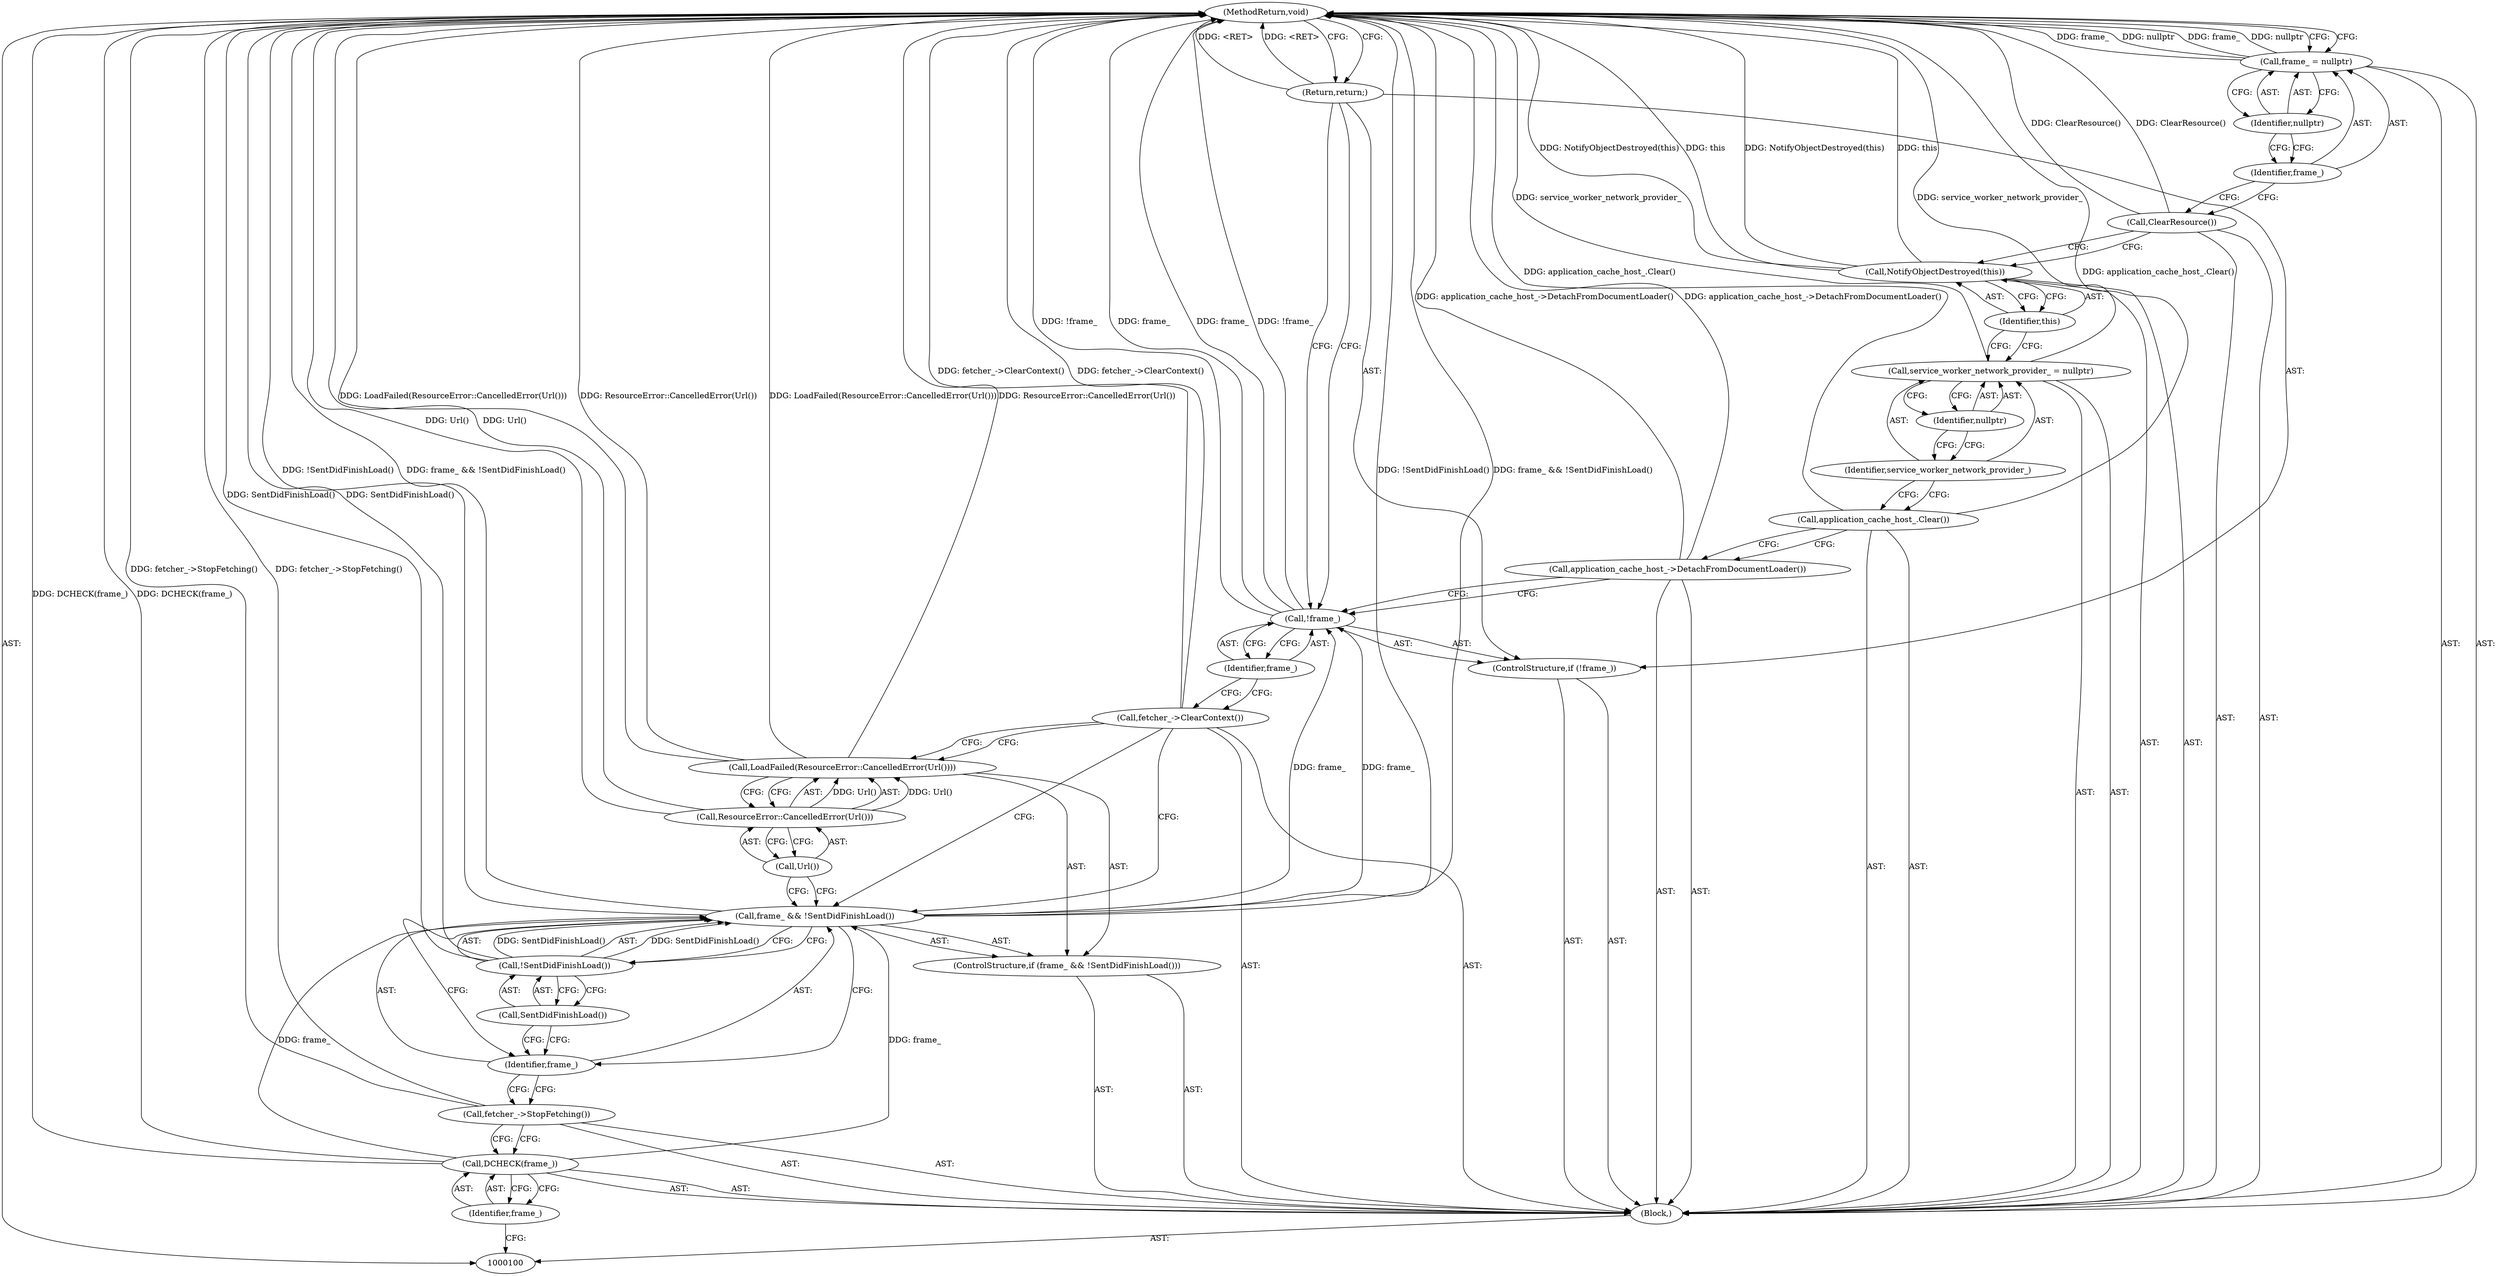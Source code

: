 digraph "1_Chrome_fd506b0ac6c7846ae45b5034044fe85c28ee68ac" {
"1000129" [label="(MethodReturn,void)"];
"1000101" [label="(Block,)"];
"1000118" [label="(Call,application_cache_host_->DetachFromDocumentLoader())"];
"1000119" [label="(Call,application_cache_host_.Clear())"];
"1000120" [label="(Call,service_worker_network_provider_ = nullptr)"];
"1000121" [label="(Identifier,service_worker_network_provider_)"];
"1000122" [label="(Identifier,nullptr)"];
"1000123" [label="(Call,NotifyObjectDestroyed(this))"];
"1000124" [label="(Identifier,this)"];
"1000125" [label="(Call,ClearResource())"];
"1000128" [label="(Identifier,nullptr)"];
"1000126" [label="(Call,frame_ = nullptr)"];
"1000127" [label="(Identifier,frame_)"];
"1000102" [label="(Call,DCHECK(frame_))"];
"1000103" [label="(Identifier,frame_)"];
"1000104" [label="(Call,fetcher_->StopFetching())"];
"1000108" [label="(Call,!SentDidFinishLoad())"];
"1000109" [label="(Call,SentDidFinishLoad())"];
"1000105" [label="(ControlStructure,if (frame_ && !SentDidFinishLoad()))"];
"1000106" [label="(Call,frame_ && !SentDidFinishLoad())"];
"1000107" [label="(Identifier,frame_)"];
"1000111" [label="(Call,ResourceError::CancelledError(Url()))"];
"1000112" [label="(Call,Url())"];
"1000110" [label="(Call,LoadFailed(ResourceError::CancelledError(Url())))"];
"1000113" [label="(Call,fetcher_->ClearContext())"];
"1000114" [label="(ControlStructure,if (!frame_))"];
"1000115" [label="(Call,!frame_)"];
"1000116" [label="(Identifier,frame_)"];
"1000117" [label="(Return,return;)"];
"1000129" -> "1000100"  [label="AST: "];
"1000129" -> "1000117"  [label="CFG: "];
"1000129" -> "1000126"  [label="CFG: "];
"1000117" -> "1000129"  [label="DDG: <RET>"];
"1000125" -> "1000129"  [label="DDG: ClearResource()"];
"1000106" -> "1000129"  [label="DDG: !SentDidFinishLoad()"];
"1000106" -> "1000129"  [label="DDG: frame_ && !SentDidFinishLoad()"];
"1000104" -> "1000129"  [label="DDG: fetcher_->StopFetching()"];
"1000123" -> "1000129"  [label="DDG: NotifyObjectDestroyed(this)"];
"1000123" -> "1000129"  [label="DDG: this"];
"1000126" -> "1000129"  [label="DDG: frame_"];
"1000126" -> "1000129"  [label="DDG: nullptr"];
"1000118" -> "1000129"  [label="DDG: application_cache_host_->DetachFromDocumentLoader()"];
"1000119" -> "1000129"  [label="DDG: application_cache_host_.Clear()"];
"1000115" -> "1000129"  [label="DDG: !frame_"];
"1000115" -> "1000129"  [label="DDG: frame_"];
"1000120" -> "1000129"  [label="DDG: service_worker_network_provider_"];
"1000102" -> "1000129"  [label="DDG: DCHECK(frame_)"];
"1000111" -> "1000129"  [label="DDG: Url()"];
"1000113" -> "1000129"  [label="DDG: fetcher_->ClearContext()"];
"1000110" -> "1000129"  [label="DDG: LoadFailed(ResourceError::CancelledError(Url()))"];
"1000110" -> "1000129"  [label="DDG: ResourceError::CancelledError(Url())"];
"1000108" -> "1000129"  [label="DDG: SentDidFinishLoad()"];
"1000101" -> "1000100"  [label="AST: "];
"1000102" -> "1000101"  [label="AST: "];
"1000104" -> "1000101"  [label="AST: "];
"1000105" -> "1000101"  [label="AST: "];
"1000113" -> "1000101"  [label="AST: "];
"1000114" -> "1000101"  [label="AST: "];
"1000118" -> "1000101"  [label="AST: "];
"1000119" -> "1000101"  [label="AST: "];
"1000120" -> "1000101"  [label="AST: "];
"1000123" -> "1000101"  [label="AST: "];
"1000125" -> "1000101"  [label="AST: "];
"1000126" -> "1000101"  [label="AST: "];
"1000118" -> "1000101"  [label="AST: "];
"1000118" -> "1000115"  [label="CFG: "];
"1000119" -> "1000118"  [label="CFG: "];
"1000118" -> "1000129"  [label="DDG: application_cache_host_->DetachFromDocumentLoader()"];
"1000119" -> "1000101"  [label="AST: "];
"1000119" -> "1000118"  [label="CFG: "];
"1000121" -> "1000119"  [label="CFG: "];
"1000119" -> "1000129"  [label="DDG: application_cache_host_.Clear()"];
"1000120" -> "1000101"  [label="AST: "];
"1000120" -> "1000122"  [label="CFG: "];
"1000121" -> "1000120"  [label="AST: "];
"1000122" -> "1000120"  [label="AST: "];
"1000124" -> "1000120"  [label="CFG: "];
"1000120" -> "1000129"  [label="DDG: service_worker_network_provider_"];
"1000121" -> "1000120"  [label="AST: "];
"1000121" -> "1000119"  [label="CFG: "];
"1000122" -> "1000121"  [label="CFG: "];
"1000122" -> "1000120"  [label="AST: "];
"1000122" -> "1000121"  [label="CFG: "];
"1000120" -> "1000122"  [label="CFG: "];
"1000123" -> "1000101"  [label="AST: "];
"1000123" -> "1000124"  [label="CFG: "];
"1000124" -> "1000123"  [label="AST: "];
"1000125" -> "1000123"  [label="CFG: "];
"1000123" -> "1000129"  [label="DDG: NotifyObjectDestroyed(this)"];
"1000123" -> "1000129"  [label="DDG: this"];
"1000124" -> "1000123"  [label="AST: "];
"1000124" -> "1000120"  [label="CFG: "];
"1000123" -> "1000124"  [label="CFG: "];
"1000125" -> "1000101"  [label="AST: "];
"1000125" -> "1000123"  [label="CFG: "];
"1000127" -> "1000125"  [label="CFG: "];
"1000125" -> "1000129"  [label="DDG: ClearResource()"];
"1000128" -> "1000126"  [label="AST: "];
"1000128" -> "1000127"  [label="CFG: "];
"1000126" -> "1000128"  [label="CFG: "];
"1000126" -> "1000101"  [label="AST: "];
"1000126" -> "1000128"  [label="CFG: "];
"1000127" -> "1000126"  [label="AST: "];
"1000128" -> "1000126"  [label="AST: "];
"1000129" -> "1000126"  [label="CFG: "];
"1000126" -> "1000129"  [label="DDG: frame_"];
"1000126" -> "1000129"  [label="DDG: nullptr"];
"1000127" -> "1000126"  [label="AST: "];
"1000127" -> "1000125"  [label="CFG: "];
"1000128" -> "1000127"  [label="CFG: "];
"1000102" -> "1000101"  [label="AST: "];
"1000102" -> "1000103"  [label="CFG: "];
"1000103" -> "1000102"  [label="AST: "];
"1000104" -> "1000102"  [label="CFG: "];
"1000102" -> "1000129"  [label="DDG: DCHECK(frame_)"];
"1000102" -> "1000106"  [label="DDG: frame_"];
"1000103" -> "1000102"  [label="AST: "];
"1000103" -> "1000100"  [label="CFG: "];
"1000102" -> "1000103"  [label="CFG: "];
"1000104" -> "1000101"  [label="AST: "];
"1000104" -> "1000102"  [label="CFG: "];
"1000107" -> "1000104"  [label="CFG: "];
"1000104" -> "1000129"  [label="DDG: fetcher_->StopFetching()"];
"1000108" -> "1000106"  [label="AST: "];
"1000108" -> "1000109"  [label="CFG: "];
"1000109" -> "1000108"  [label="AST: "];
"1000106" -> "1000108"  [label="CFG: "];
"1000108" -> "1000129"  [label="DDG: SentDidFinishLoad()"];
"1000108" -> "1000106"  [label="DDG: SentDidFinishLoad()"];
"1000109" -> "1000108"  [label="AST: "];
"1000109" -> "1000107"  [label="CFG: "];
"1000108" -> "1000109"  [label="CFG: "];
"1000105" -> "1000101"  [label="AST: "];
"1000106" -> "1000105"  [label="AST: "];
"1000110" -> "1000105"  [label="AST: "];
"1000106" -> "1000105"  [label="AST: "];
"1000106" -> "1000107"  [label="CFG: "];
"1000106" -> "1000108"  [label="CFG: "];
"1000107" -> "1000106"  [label="AST: "];
"1000108" -> "1000106"  [label="AST: "];
"1000112" -> "1000106"  [label="CFG: "];
"1000113" -> "1000106"  [label="CFG: "];
"1000106" -> "1000129"  [label="DDG: !SentDidFinishLoad()"];
"1000106" -> "1000129"  [label="DDG: frame_ && !SentDidFinishLoad()"];
"1000102" -> "1000106"  [label="DDG: frame_"];
"1000108" -> "1000106"  [label="DDG: SentDidFinishLoad()"];
"1000106" -> "1000115"  [label="DDG: frame_"];
"1000107" -> "1000106"  [label="AST: "];
"1000107" -> "1000104"  [label="CFG: "];
"1000109" -> "1000107"  [label="CFG: "];
"1000106" -> "1000107"  [label="CFG: "];
"1000111" -> "1000110"  [label="AST: "];
"1000111" -> "1000112"  [label="CFG: "];
"1000112" -> "1000111"  [label="AST: "];
"1000110" -> "1000111"  [label="CFG: "];
"1000111" -> "1000129"  [label="DDG: Url()"];
"1000111" -> "1000110"  [label="DDG: Url()"];
"1000112" -> "1000111"  [label="AST: "];
"1000112" -> "1000106"  [label="CFG: "];
"1000111" -> "1000112"  [label="CFG: "];
"1000110" -> "1000105"  [label="AST: "];
"1000110" -> "1000111"  [label="CFG: "];
"1000111" -> "1000110"  [label="AST: "];
"1000113" -> "1000110"  [label="CFG: "];
"1000110" -> "1000129"  [label="DDG: LoadFailed(ResourceError::CancelledError(Url()))"];
"1000110" -> "1000129"  [label="DDG: ResourceError::CancelledError(Url())"];
"1000111" -> "1000110"  [label="DDG: Url()"];
"1000113" -> "1000101"  [label="AST: "];
"1000113" -> "1000110"  [label="CFG: "];
"1000113" -> "1000106"  [label="CFG: "];
"1000116" -> "1000113"  [label="CFG: "];
"1000113" -> "1000129"  [label="DDG: fetcher_->ClearContext()"];
"1000114" -> "1000101"  [label="AST: "];
"1000115" -> "1000114"  [label="AST: "];
"1000117" -> "1000114"  [label="AST: "];
"1000115" -> "1000114"  [label="AST: "];
"1000115" -> "1000116"  [label="CFG: "];
"1000116" -> "1000115"  [label="AST: "];
"1000117" -> "1000115"  [label="CFG: "];
"1000118" -> "1000115"  [label="CFG: "];
"1000115" -> "1000129"  [label="DDG: !frame_"];
"1000115" -> "1000129"  [label="DDG: frame_"];
"1000106" -> "1000115"  [label="DDG: frame_"];
"1000116" -> "1000115"  [label="AST: "];
"1000116" -> "1000113"  [label="CFG: "];
"1000115" -> "1000116"  [label="CFG: "];
"1000117" -> "1000114"  [label="AST: "];
"1000117" -> "1000115"  [label="CFG: "];
"1000129" -> "1000117"  [label="CFG: "];
"1000117" -> "1000129"  [label="DDG: <RET>"];
}
